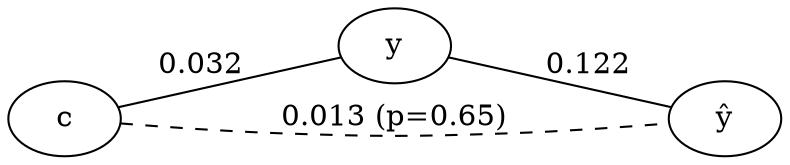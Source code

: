 graph {
	rankdir=LR
	c [label=c]
	y [label=y]
	yhat [label=<y&#770;>]
	c -- yhat [label="0.013 (p=0.65)" style=dashed]
	c -- y [label=0.032]
	y -- yhat [label=0.122]
}
